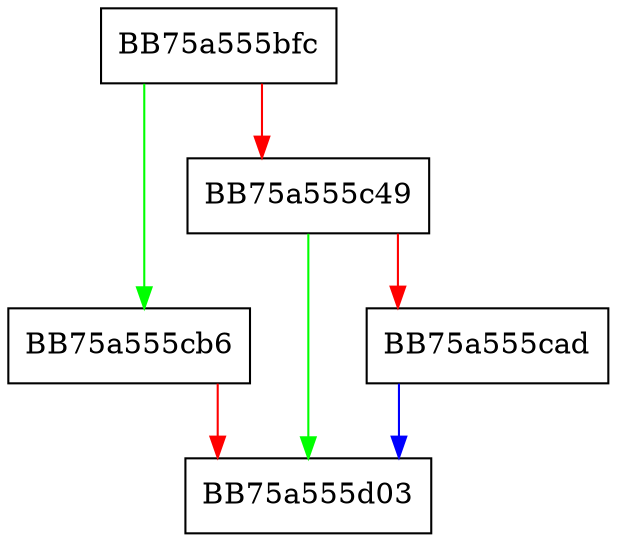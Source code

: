 digraph ValidateTrustPluginPS {
  node [shape="box"];
  graph [splines=ortho];
  BB75a555bfc -> BB75a555cb6 [color="green"];
  BB75a555bfc -> BB75a555c49 [color="red"];
  BB75a555c49 -> BB75a555d03 [color="green"];
  BB75a555c49 -> BB75a555cad [color="red"];
  BB75a555cad -> BB75a555d03 [color="blue"];
  BB75a555cb6 -> BB75a555d03 [color="red"];
}